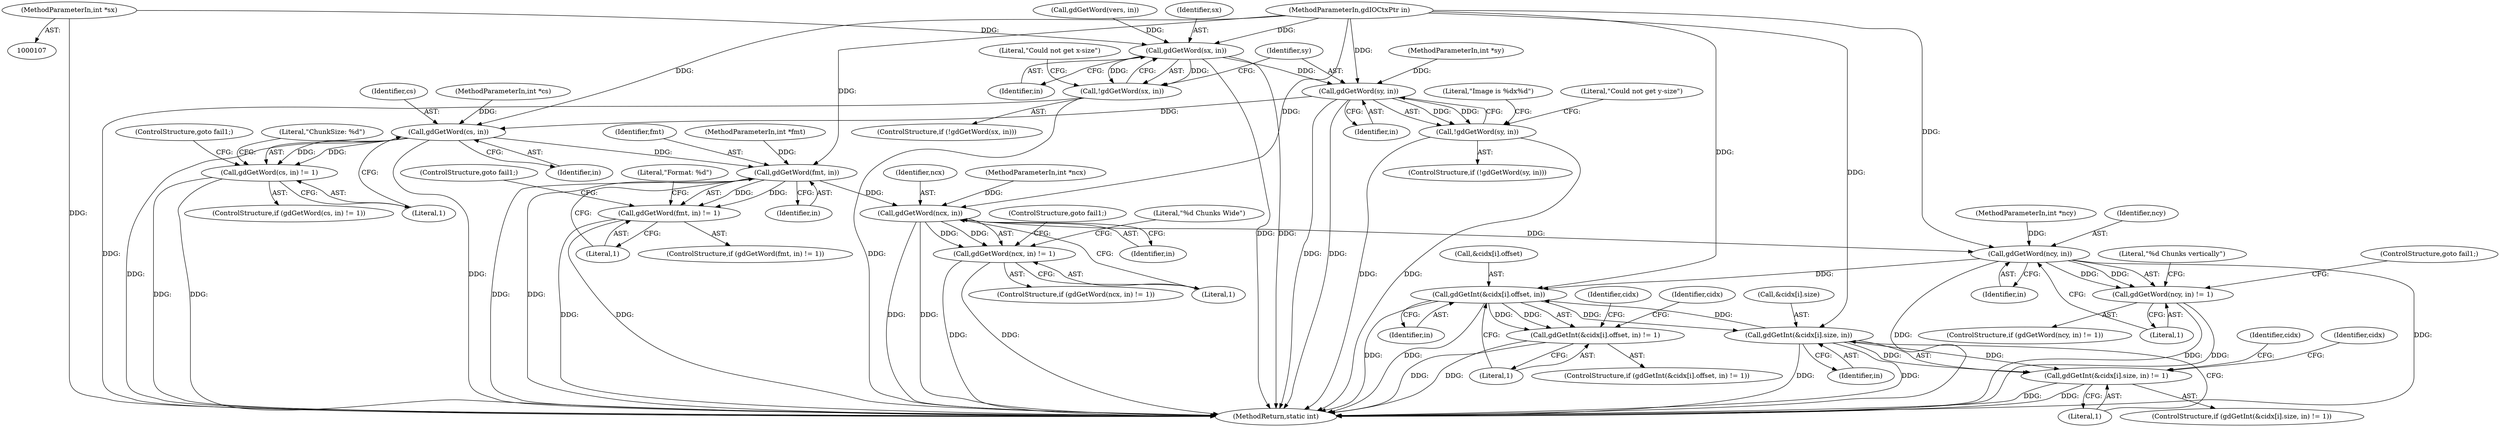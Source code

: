 digraph "0_php-src_7722455726bec8c53458a32851d2a87982cf0eac?w=1@pointer" {
"1000109" [label="(MethodParameterIn,int *sx)"];
"1000204" [label="(Call,gdGetWord(sx, in))"];
"1000203" [label="(Call,!gdGetWord(sx, in))"];
"1000214" [label="(Call,gdGetWord(sy, in))"];
"1000213" [label="(Call,!gdGetWord(sy, in))"];
"1000231" [label="(Call,gdGetWord(cs, in))"];
"1000230" [label="(Call,gdGetWord(cs, in) != 1)"];
"1000261" [label="(Call,gdGetWord(fmt, in))"];
"1000260" [label="(Call,gdGetWord(fmt, in) != 1)"];
"1000301" [label="(Call,gdGetWord(ncx, in))"];
"1000300" [label="(Call,gdGetWord(ncx, in) != 1)"];
"1000314" [label="(Call,gdGetWord(ncy, in))"];
"1000313" [label="(Call,gdGetWord(ncy, in) != 1)"];
"1000382" [label="(Call,gdGetInt(&cidx[i].offset, in))"];
"1000381" [label="(Call,gdGetInt(&cidx[i].offset, in) != 1)"];
"1000397" [label="(Call,gdGetInt(&cidx[i].size, in))"];
"1000396" [label="(Call,gdGetInt(&cidx[i].size, in) != 1)"];
"1000224" [label="(Literal,\"Image is %dx%d\")"];
"1000204" [label="(Call,gdGetWord(sx, in))"];
"1000299" [label="(ControlStructure,if (gdGetWord(ncx, in) != 1))"];
"1000239" [label="(Literal,\"ChunkSize: %d\")"];
"1000114" [label="(MethodParameterIn,int *ncx)"];
"1000220" [label="(Literal,\"Could not get y-size\")"];
"1000313" [label="(Call,gdGetWord(ncy, in) != 1)"];
"1000389" [label="(Identifier,in)"];
"1000210" [label="(Literal,\"Could not get x-size\")"];
"1000309" [label="(Literal,\"%d Chunks Wide\")"];
"1000203" [label="(Call,!gdGetWord(sx, in))"];
"1000383" [label="(Call,&cidx[i].offset)"];
"1000264" [label="(Literal,1)"];
"1000390" [label="(Literal,1)"];
"1000314" [label="(Call,gdGetWord(ncy, in))"];
"1000115" [label="(MethodParameterIn,int *ncy)"];
"1000380" [label="(ControlStructure,if (gdGetInt(&cidx[i].offset, in) != 1))"];
"1000212" [label="(ControlStructure,if (!gdGetWord(sy, in)))"];
"1000381" [label="(Call,gdGetInt(&cidx[i].offset, in) != 1)"];
"1000174" [label="(Call,gdGetWord(vers, in))"];
"1000230" [label="(Call,gdGetWord(cs, in) != 1)"];
"1000261" [label="(Call,gdGetWord(fmt, in))"];
"1000110" [label="(MethodParameterIn,int *sy)"];
"1000269" [label="(Literal,\"Format: %d\")"];
"1000266" [label="(ControlStructure,goto fail1;)"];
"1000315" [label="(Identifier,ncy)"];
"1000408" [label="(Identifier,cidx)"];
"1000234" [label="(Literal,1)"];
"1000214" [label="(Call,gdGetWord(sy, in))"];
"1000442" [label="(MethodReturn,static int)"];
"1000108" [label="(MethodParameterIn,gdIOCtxPtr in)"];
"1000395" [label="(ControlStructure,if (gdGetInt(&cidx[i].size, in) != 1))"];
"1000397" [label="(Call,gdGetInt(&cidx[i].size, in))"];
"1000415" [label="(Identifier,cidx)"];
"1000229" [label="(ControlStructure,if (gdGetWord(cs, in) != 1))"];
"1000205" [label="(Identifier,sx)"];
"1000259" [label="(ControlStructure,if (gdGetWord(fmt, in) != 1))"];
"1000236" [label="(ControlStructure,goto fail1;)"];
"1000302" [label="(Identifier,ncx)"];
"1000213" [label="(Call,!gdGetWord(sy, in))"];
"1000233" [label="(Identifier,in)"];
"1000301" [label="(Call,gdGetWord(ncx, in))"];
"1000382" [label="(Call,gdGetInt(&cidx[i].offset, in))"];
"1000405" [label="(Literal,1)"];
"1000111" [label="(MethodParameterIn,int *cs)"];
"1000231" [label="(Call,gdGetWord(cs, in))"];
"1000260" [label="(Call,gdGetWord(fmt, in) != 1)"];
"1000306" [label="(ControlStructure,goto fail1;)"];
"1000215" [label="(Identifier,sy)"];
"1000206" [label="(Identifier,in)"];
"1000319" [label="(ControlStructure,goto fail1;)"];
"1000113" [label="(MethodParameterIn,int *fmt)"];
"1000312" [label="(ControlStructure,if (gdGetWord(ncy, in) != 1))"];
"1000300" [label="(Call,gdGetWord(ncx, in) != 1)"];
"1000109" [label="(MethodParameterIn,int *sx)"];
"1000303" [label="(Identifier,in)"];
"1000232" [label="(Identifier,cs)"];
"1000304" [label="(Literal,1)"];
"1000396" [label="(Call,gdGetInt(&cidx[i].size, in) != 1)"];
"1000317" [label="(Literal,1)"];
"1000401" [label="(Identifier,cidx)"];
"1000398" [label="(Call,&cidx[i].size)"];
"1000216" [label="(Identifier,in)"];
"1000393" [label="(Identifier,cidx)"];
"1000262" [label="(Identifier,fmt)"];
"1000322" [label="(Literal,\"%d Chunks vertically\")"];
"1000202" [label="(ControlStructure,if (!gdGetWord(sx, in)))"];
"1000316" [label="(Identifier,in)"];
"1000404" [label="(Identifier,in)"];
"1000263" [label="(Identifier,in)"];
"1000109" -> "1000107"  [label="AST: "];
"1000109" -> "1000442"  [label="DDG: "];
"1000109" -> "1000204"  [label="DDG: "];
"1000204" -> "1000203"  [label="AST: "];
"1000204" -> "1000206"  [label="CFG: "];
"1000205" -> "1000204"  [label="AST: "];
"1000206" -> "1000204"  [label="AST: "];
"1000203" -> "1000204"  [label="CFG: "];
"1000204" -> "1000442"  [label="DDG: "];
"1000204" -> "1000442"  [label="DDG: "];
"1000204" -> "1000203"  [label="DDG: "];
"1000204" -> "1000203"  [label="DDG: "];
"1000174" -> "1000204"  [label="DDG: "];
"1000108" -> "1000204"  [label="DDG: "];
"1000204" -> "1000214"  [label="DDG: "];
"1000203" -> "1000202"  [label="AST: "];
"1000210" -> "1000203"  [label="CFG: "];
"1000215" -> "1000203"  [label="CFG: "];
"1000203" -> "1000442"  [label="DDG: "];
"1000203" -> "1000442"  [label="DDG: "];
"1000214" -> "1000213"  [label="AST: "];
"1000214" -> "1000216"  [label="CFG: "];
"1000215" -> "1000214"  [label="AST: "];
"1000216" -> "1000214"  [label="AST: "];
"1000213" -> "1000214"  [label="CFG: "];
"1000214" -> "1000442"  [label="DDG: "];
"1000214" -> "1000442"  [label="DDG: "];
"1000214" -> "1000213"  [label="DDG: "];
"1000214" -> "1000213"  [label="DDG: "];
"1000110" -> "1000214"  [label="DDG: "];
"1000108" -> "1000214"  [label="DDG: "];
"1000214" -> "1000231"  [label="DDG: "];
"1000213" -> "1000212"  [label="AST: "];
"1000220" -> "1000213"  [label="CFG: "];
"1000224" -> "1000213"  [label="CFG: "];
"1000213" -> "1000442"  [label="DDG: "];
"1000213" -> "1000442"  [label="DDG: "];
"1000231" -> "1000230"  [label="AST: "];
"1000231" -> "1000233"  [label="CFG: "];
"1000232" -> "1000231"  [label="AST: "];
"1000233" -> "1000231"  [label="AST: "];
"1000234" -> "1000231"  [label="CFG: "];
"1000231" -> "1000442"  [label="DDG: "];
"1000231" -> "1000442"  [label="DDG: "];
"1000231" -> "1000230"  [label="DDG: "];
"1000231" -> "1000230"  [label="DDG: "];
"1000111" -> "1000231"  [label="DDG: "];
"1000108" -> "1000231"  [label="DDG: "];
"1000231" -> "1000261"  [label="DDG: "];
"1000230" -> "1000229"  [label="AST: "];
"1000230" -> "1000234"  [label="CFG: "];
"1000234" -> "1000230"  [label="AST: "];
"1000236" -> "1000230"  [label="CFG: "];
"1000239" -> "1000230"  [label="CFG: "];
"1000230" -> "1000442"  [label="DDG: "];
"1000230" -> "1000442"  [label="DDG: "];
"1000261" -> "1000260"  [label="AST: "];
"1000261" -> "1000263"  [label="CFG: "];
"1000262" -> "1000261"  [label="AST: "];
"1000263" -> "1000261"  [label="AST: "];
"1000264" -> "1000261"  [label="CFG: "];
"1000261" -> "1000442"  [label="DDG: "];
"1000261" -> "1000442"  [label="DDG: "];
"1000261" -> "1000260"  [label="DDG: "];
"1000261" -> "1000260"  [label="DDG: "];
"1000113" -> "1000261"  [label="DDG: "];
"1000108" -> "1000261"  [label="DDG: "];
"1000261" -> "1000301"  [label="DDG: "];
"1000260" -> "1000259"  [label="AST: "];
"1000260" -> "1000264"  [label="CFG: "];
"1000264" -> "1000260"  [label="AST: "];
"1000266" -> "1000260"  [label="CFG: "];
"1000269" -> "1000260"  [label="CFG: "];
"1000260" -> "1000442"  [label="DDG: "];
"1000260" -> "1000442"  [label="DDG: "];
"1000301" -> "1000300"  [label="AST: "];
"1000301" -> "1000303"  [label="CFG: "];
"1000302" -> "1000301"  [label="AST: "];
"1000303" -> "1000301"  [label="AST: "];
"1000304" -> "1000301"  [label="CFG: "];
"1000301" -> "1000442"  [label="DDG: "];
"1000301" -> "1000442"  [label="DDG: "];
"1000301" -> "1000300"  [label="DDG: "];
"1000301" -> "1000300"  [label="DDG: "];
"1000114" -> "1000301"  [label="DDG: "];
"1000108" -> "1000301"  [label="DDG: "];
"1000301" -> "1000314"  [label="DDG: "];
"1000300" -> "1000299"  [label="AST: "];
"1000300" -> "1000304"  [label="CFG: "];
"1000304" -> "1000300"  [label="AST: "];
"1000306" -> "1000300"  [label="CFG: "];
"1000309" -> "1000300"  [label="CFG: "];
"1000300" -> "1000442"  [label="DDG: "];
"1000300" -> "1000442"  [label="DDG: "];
"1000314" -> "1000313"  [label="AST: "];
"1000314" -> "1000316"  [label="CFG: "];
"1000315" -> "1000314"  [label="AST: "];
"1000316" -> "1000314"  [label="AST: "];
"1000317" -> "1000314"  [label="CFG: "];
"1000314" -> "1000442"  [label="DDG: "];
"1000314" -> "1000442"  [label="DDG: "];
"1000314" -> "1000313"  [label="DDG: "];
"1000314" -> "1000313"  [label="DDG: "];
"1000115" -> "1000314"  [label="DDG: "];
"1000108" -> "1000314"  [label="DDG: "];
"1000314" -> "1000382"  [label="DDG: "];
"1000313" -> "1000312"  [label="AST: "];
"1000313" -> "1000317"  [label="CFG: "];
"1000317" -> "1000313"  [label="AST: "];
"1000319" -> "1000313"  [label="CFG: "];
"1000322" -> "1000313"  [label="CFG: "];
"1000313" -> "1000442"  [label="DDG: "];
"1000313" -> "1000442"  [label="DDG: "];
"1000382" -> "1000381"  [label="AST: "];
"1000382" -> "1000389"  [label="CFG: "];
"1000383" -> "1000382"  [label="AST: "];
"1000389" -> "1000382"  [label="AST: "];
"1000390" -> "1000382"  [label="CFG: "];
"1000382" -> "1000442"  [label="DDG: "];
"1000382" -> "1000442"  [label="DDG: "];
"1000382" -> "1000381"  [label="DDG: "];
"1000382" -> "1000381"  [label="DDG: "];
"1000397" -> "1000382"  [label="DDG: "];
"1000108" -> "1000382"  [label="DDG: "];
"1000382" -> "1000397"  [label="DDG: "];
"1000381" -> "1000380"  [label="AST: "];
"1000381" -> "1000390"  [label="CFG: "];
"1000390" -> "1000381"  [label="AST: "];
"1000393" -> "1000381"  [label="CFG: "];
"1000401" -> "1000381"  [label="CFG: "];
"1000381" -> "1000442"  [label="DDG: "];
"1000381" -> "1000442"  [label="DDG: "];
"1000397" -> "1000396"  [label="AST: "];
"1000397" -> "1000404"  [label="CFG: "];
"1000398" -> "1000397"  [label="AST: "];
"1000404" -> "1000397"  [label="AST: "];
"1000405" -> "1000397"  [label="CFG: "];
"1000397" -> "1000442"  [label="DDG: "];
"1000397" -> "1000442"  [label="DDG: "];
"1000397" -> "1000396"  [label="DDG: "];
"1000397" -> "1000396"  [label="DDG: "];
"1000108" -> "1000397"  [label="DDG: "];
"1000396" -> "1000395"  [label="AST: "];
"1000396" -> "1000405"  [label="CFG: "];
"1000405" -> "1000396"  [label="AST: "];
"1000408" -> "1000396"  [label="CFG: "];
"1000415" -> "1000396"  [label="CFG: "];
"1000396" -> "1000442"  [label="DDG: "];
"1000396" -> "1000442"  [label="DDG: "];
}
